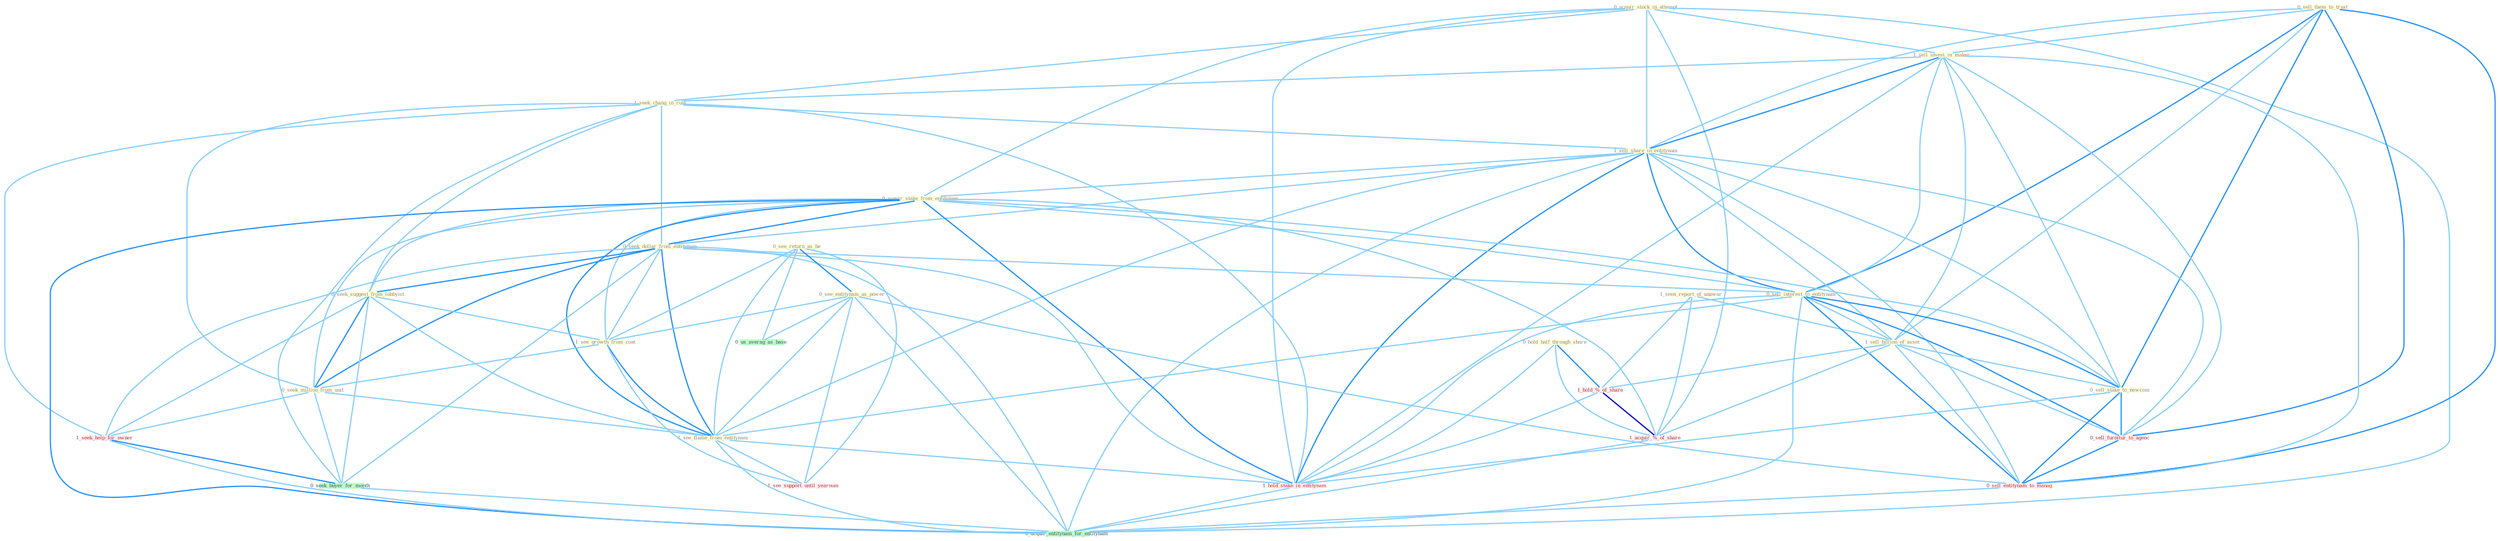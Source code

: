 Graph G{ 
    node
    [shape=polygon,style=filled,width=.5,height=.06,color="#BDFCC9",fixedsize=true,fontsize=4,
    fontcolor="#2f4f4f"];
    {node
    [color="#ffffe0", fontcolor="#8b7d6b"] "0_acquir_stock_in_attempt " "0_sell_them_to_trust " "1_sell_invest_in_maker " "1_seek_chang_in_rule " "1_sell_share_in_entitynam " "1_seen_report_of_unawar " "0_acquir_stake_from_entitynam " "0_seek_dollar_from_entitynam " "0_sell_interest_to_entitynam " "0_see_return_as_be " "0_see_entitynam_as_power " "1_sell_billion_of_asset " "0_hold_half_through_share " "0_seek_suggest_from_lobbyist " "0_sell_stake_to_newcom " "1_see_growth_from_coat " "0_seek_million_from_unit " "1_see_flame_from_entitynam "}
{node [color="#fff0f5", fontcolor="#b22222"] "1_hold_%_of_share " "1_hold_stake_in_entitynam " "1_seek_help_for_owner " "1_acquir_%_of_share " "1_see_support_until_yearnum " "0_sell_furnitur_to_agenc " "0_sell_entitynam_to_manag "}
edge [color="#B0E2FF"];

	"0_acquir_stock_in_attempt " -- "1_sell_invest_in_maker " [w="1", color="#87cefa" ];
	"0_acquir_stock_in_attempt " -- "1_seek_chang_in_rule " [w="1", color="#87cefa" ];
	"0_acquir_stock_in_attempt " -- "1_sell_share_in_entitynam " [w="1", color="#87cefa" ];
	"0_acquir_stock_in_attempt " -- "0_acquir_stake_from_entitynam " [w="1", color="#87cefa" ];
	"0_acquir_stock_in_attempt " -- "1_hold_stake_in_entitynam " [w="1", color="#87cefa" ];
	"0_acquir_stock_in_attempt " -- "1_acquir_%_of_share " [w="1", color="#87cefa" ];
	"0_acquir_stock_in_attempt " -- "0_acquir_entitynam_for_entitynam " [w="1", color="#87cefa" ];
	"0_sell_them_to_trust " -- "1_sell_invest_in_maker " [w="1", color="#87cefa" ];
	"0_sell_them_to_trust " -- "1_sell_share_in_entitynam " [w="1", color="#87cefa" ];
	"0_sell_them_to_trust " -- "0_sell_interest_to_entitynam " [w="2", color="#1e90ff" , len=0.8];
	"0_sell_them_to_trust " -- "1_sell_billion_of_asset " [w="1", color="#87cefa" ];
	"0_sell_them_to_trust " -- "0_sell_stake_to_newcom " [w="2", color="#1e90ff" , len=0.8];
	"0_sell_them_to_trust " -- "0_sell_furnitur_to_agenc " [w="2", color="#1e90ff" , len=0.8];
	"0_sell_them_to_trust " -- "0_sell_entitynam_to_manag " [w="2", color="#1e90ff" , len=0.8];
	"1_sell_invest_in_maker " -- "1_seek_chang_in_rule " [w="1", color="#87cefa" ];
	"1_sell_invest_in_maker " -- "1_sell_share_in_entitynam " [w="2", color="#1e90ff" , len=0.8];
	"1_sell_invest_in_maker " -- "0_sell_interest_to_entitynam " [w="1", color="#87cefa" ];
	"1_sell_invest_in_maker " -- "1_sell_billion_of_asset " [w="1", color="#87cefa" ];
	"1_sell_invest_in_maker " -- "0_sell_stake_to_newcom " [w="1", color="#87cefa" ];
	"1_sell_invest_in_maker " -- "1_hold_stake_in_entitynam " [w="1", color="#87cefa" ];
	"1_sell_invest_in_maker " -- "0_sell_furnitur_to_agenc " [w="1", color="#87cefa" ];
	"1_sell_invest_in_maker " -- "0_sell_entitynam_to_manag " [w="1", color="#87cefa" ];
	"1_seek_chang_in_rule " -- "1_sell_share_in_entitynam " [w="1", color="#87cefa" ];
	"1_seek_chang_in_rule " -- "0_seek_dollar_from_entitynam " [w="1", color="#87cefa" ];
	"1_seek_chang_in_rule " -- "0_seek_suggest_from_lobbyist " [w="1", color="#87cefa" ];
	"1_seek_chang_in_rule " -- "0_seek_million_from_unit " [w="1", color="#87cefa" ];
	"1_seek_chang_in_rule " -- "1_hold_stake_in_entitynam " [w="1", color="#87cefa" ];
	"1_seek_chang_in_rule " -- "1_seek_help_for_owner " [w="1", color="#87cefa" ];
	"1_seek_chang_in_rule " -- "0_seek_buyer_for_month " [w="1", color="#87cefa" ];
	"1_sell_share_in_entitynam " -- "0_acquir_stake_from_entitynam " [w="1", color="#87cefa" ];
	"1_sell_share_in_entitynam " -- "0_seek_dollar_from_entitynam " [w="1", color="#87cefa" ];
	"1_sell_share_in_entitynam " -- "0_sell_interest_to_entitynam " [w="2", color="#1e90ff" , len=0.8];
	"1_sell_share_in_entitynam " -- "1_sell_billion_of_asset " [w="1", color="#87cefa" ];
	"1_sell_share_in_entitynam " -- "0_sell_stake_to_newcom " [w="1", color="#87cefa" ];
	"1_sell_share_in_entitynam " -- "1_see_flame_from_entitynam " [w="1", color="#87cefa" ];
	"1_sell_share_in_entitynam " -- "1_hold_stake_in_entitynam " [w="2", color="#1e90ff" , len=0.8];
	"1_sell_share_in_entitynam " -- "0_sell_furnitur_to_agenc " [w="1", color="#87cefa" ];
	"1_sell_share_in_entitynam " -- "0_sell_entitynam_to_manag " [w="1", color="#87cefa" ];
	"1_sell_share_in_entitynam " -- "0_acquir_entitynam_for_entitynam " [w="1", color="#87cefa" ];
	"1_seen_report_of_unawar " -- "1_sell_billion_of_asset " [w="1", color="#87cefa" ];
	"1_seen_report_of_unawar " -- "1_hold_%_of_share " [w="1", color="#87cefa" ];
	"1_seen_report_of_unawar " -- "1_acquir_%_of_share " [w="1", color="#87cefa" ];
	"0_acquir_stake_from_entitynam " -- "0_seek_dollar_from_entitynam " [w="2", color="#1e90ff" , len=0.8];
	"0_acquir_stake_from_entitynam " -- "0_sell_interest_to_entitynam " [w="1", color="#87cefa" ];
	"0_acquir_stake_from_entitynam " -- "0_seek_suggest_from_lobbyist " [w="1", color="#87cefa" ];
	"0_acquir_stake_from_entitynam " -- "0_sell_stake_to_newcom " [w="1", color="#87cefa" ];
	"0_acquir_stake_from_entitynam " -- "1_see_growth_from_coat " [w="1", color="#87cefa" ];
	"0_acquir_stake_from_entitynam " -- "0_seek_million_from_unit " [w="1", color="#87cefa" ];
	"0_acquir_stake_from_entitynam " -- "1_see_flame_from_entitynam " [w="2", color="#1e90ff" , len=0.8];
	"0_acquir_stake_from_entitynam " -- "1_hold_stake_in_entitynam " [w="2", color="#1e90ff" , len=0.8];
	"0_acquir_stake_from_entitynam " -- "1_acquir_%_of_share " [w="1", color="#87cefa" ];
	"0_acquir_stake_from_entitynam " -- "0_acquir_entitynam_for_entitynam " [w="2", color="#1e90ff" , len=0.8];
	"0_seek_dollar_from_entitynam " -- "0_sell_interest_to_entitynam " [w="1", color="#87cefa" ];
	"0_seek_dollar_from_entitynam " -- "0_seek_suggest_from_lobbyist " [w="2", color="#1e90ff" , len=0.8];
	"0_seek_dollar_from_entitynam " -- "1_see_growth_from_coat " [w="1", color="#87cefa" ];
	"0_seek_dollar_from_entitynam " -- "0_seek_million_from_unit " [w="2", color="#1e90ff" , len=0.8];
	"0_seek_dollar_from_entitynam " -- "1_see_flame_from_entitynam " [w="2", color="#1e90ff" , len=0.8];
	"0_seek_dollar_from_entitynam " -- "1_hold_stake_in_entitynam " [w="1", color="#87cefa" ];
	"0_seek_dollar_from_entitynam " -- "1_seek_help_for_owner " [w="1", color="#87cefa" ];
	"0_seek_dollar_from_entitynam " -- "0_seek_buyer_for_month " [w="1", color="#87cefa" ];
	"0_seek_dollar_from_entitynam " -- "0_acquir_entitynam_for_entitynam " [w="1", color="#87cefa" ];
	"0_sell_interest_to_entitynam " -- "1_sell_billion_of_asset " [w="1", color="#87cefa" ];
	"0_sell_interest_to_entitynam " -- "0_sell_stake_to_newcom " [w="2", color="#1e90ff" , len=0.8];
	"0_sell_interest_to_entitynam " -- "1_see_flame_from_entitynam " [w="1", color="#87cefa" ];
	"0_sell_interest_to_entitynam " -- "1_hold_stake_in_entitynam " [w="1", color="#87cefa" ];
	"0_sell_interest_to_entitynam " -- "0_sell_furnitur_to_agenc " [w="2", color="#1e90ff" , len=0.8];
	"0_sell_interest_to_entitynam " -- "0_sell_entitynam_to_manag " [w="2", color="#1e90ff" , len=0.8];
	"0_sell_interest_to_entitynam " -- "0_acquir_entitynam_for_entitynam " [w="1", color="#87cefa" ];
	"0_see_return_as_be " -- "0_see_entitynam_as_power " [w="2", color="#1e90ff" , len=0.8];
	"0_see_return_as_be " -- "1_see_growth_from_coat " [w="1", color="#87cefa" ];
	"0_see_return_as_be " -- "1_see_flame_from_entitynam " [w="1", color="#87cefa" ];
	"0_see_return_as_be " -- "1_see_support_until_yearnum " [w="1", color="#87cefa" ];
	"0_see_return_as_be " -- "0_us_averag_as_base " [w="1", color="#87cefa" ];
	"0_see_entitynam_as_power " -- "1_see_growth_from_coat " [w="1", color="#87cefa" ];
	"0_see_entitynam_as_power " -- "1_see_flame_from_entitynam " [w="1", color="#87cefa" ];
	"0_see_entitynam_as_power " -- "1_see_support_until_yearnum " [w="1", color="#87cefa" ];
	"0_see_entitynam_as_power " -- "0_us_averag_as_base " [w="1", color="#87cefa" ];
	"0_see_entitynam_as_power " -- "0_sell_entitynam_to_manag " [w="1", color="#87cefa" ];
	"0_see_entitynam_as_power " -- "0_acquir_entitynam_for_entitynam " [w="1", color="#87cefa" ];
	"1_sell_billion_of_asset " -- "0_sell_stake_to_newcom " [w="1", color="#87cefa" ];
	"1_sell_billion_of_asset " -- "1_hold_%_of_share " [w="1", color="#87cefa" ];
	"1_sell_billion_of_asset " -- "1_acquir_%_of_share " [w="1", color="#87cefa" ];
	"1_sell_billion_of_asset " -- "0_sell_furnitur_to_agenc " [w="1", color="#87cefa" ];
	"1_sell_billion_of_asset " -- "0_sell_entitynam_to_manag " [w="1", color="#87cefa" ];
	"0_hold_half_through_share " -- "1_hold_%_of_share " [w="2", color="#1e90ff" , len=0.8];
	"0_hold_half_through_share " -- "1_hold_stake_in_entitynam " [w="1", color="#87cefa" ];
	"0_hold_half_through_share " -- "1_acquir_%_of_share " [w="1", color="#87cefa" ];
	"0_seek_suggest_from_lobbyist " -- "1_see_growth_from_coat " [w="1", color="#87cefa" ];
	"0_seek_suggest_from_lobbyist " -- "0_seek_million_from_unit " [w="2", color="#1e90ff" , len=0.8];
	"0_seek_suggest_from_lobbyist " -- "1_see_flame_from_entitynam " [w="1", color="#87cefa" ];
	"0_seek_suggest_from_lobbyist " -- "1_seek_help_for_owner " [w="1", color="#87cefa" ];
	"0_seek_suggest_from_lobbyist " -- "0_seek_buyer_for_month " [w="1", color="#87cefa" ];
	"0_sell_stake_to_newcom " -- "1_hold_stake_in_entitynam " [w="1", color="#87cefa" ];
	"0_sell_stake_to_newcom " -- "0_sell_furnitur_to_agenc " [w="2", color="#1e90ff" , len=0.8];
	"0_sell_stake_to_newcom " -- "0_sell_entitynam_to_manag " [w="2", color="#1e90ff" , len=0.8];
	"1_see_growth_from_coat " -- "0_seek_million_from_unit " [w="1", color="#87cefa" ];
	"1_see_growth_from_coat " -- "1_see_flame_from_entitynam " [w="2", color="#1e90ff" , len=0.8];
	"1_see_growth_from_coat " -- "1_see_support_until_yearnum " [w="1", color="#87cefa" ];
	"0_seek_million_from_unit " -- "1_see_flame_from_entitynam " [w="1", color="#87cefa" ];
	"0_seek_million_from_unit " -- "1_seek_help_for_owner " [w="1", color="#87cefa" ];
	"0_seek_million_from_unit " -- "0_seek_buyer_for_month " [w="1", color="#87cefa" ];
	"1_see_flame_from_entitynam " -- "1_hold_stake_in_entitynam " [w="1", color="#87cefa" ];
	"1_see_flame_from_entitynam " -- "1_see_support_until_yearnum " [w="1", color="#87cefa" ];
	"1_see_flame_from_entitynam " -- "0_acquir_entitynam_for_entitynam " [w="1", color="#87cefa" ];
	"1_hold_%_of_share " -- "1_hold_stake_in_entitynam " [w="1", color="#87cefa" ];
	"1_hold_%_of_share " -- "1_acquir_%_of_share " [w="3", color="#0000cd" , len=0.6];
	"1_hold_stake_in_entitynam " -- "0_acquir_entitynam_for_entitynam " [w="1", color="#87cefa" ];
	"1_seek_help_for_owner " -- "0_seek_buyer_for_month " [w="2", color="#1e90ff" , len=0.8];
	"1_seek_help_for_owner " -- "0_acquir_entitynam_for_entitynam " [w="1", color="#87cefa" ];
	"0_seek_buyer_for_month " -- "0_acquir_entitynam_for_entitynam " [w="1", color="#87cefa" ];
	"1_acquir_%_of_share " -- "0_acquir_entitynam_for_entitynam " [w="1", color="#87cefa" ];
	"0_sell_furnitur_to_agenc " -- "0_sell_entitynam_to_manag " [w="2", color="#1e90ff" , len=0.8];
	"0_sell_entitynam_to_manag " -- "0_acquir_entitynam_for_entitynam " [w="1", color="#87cefa" ];
}